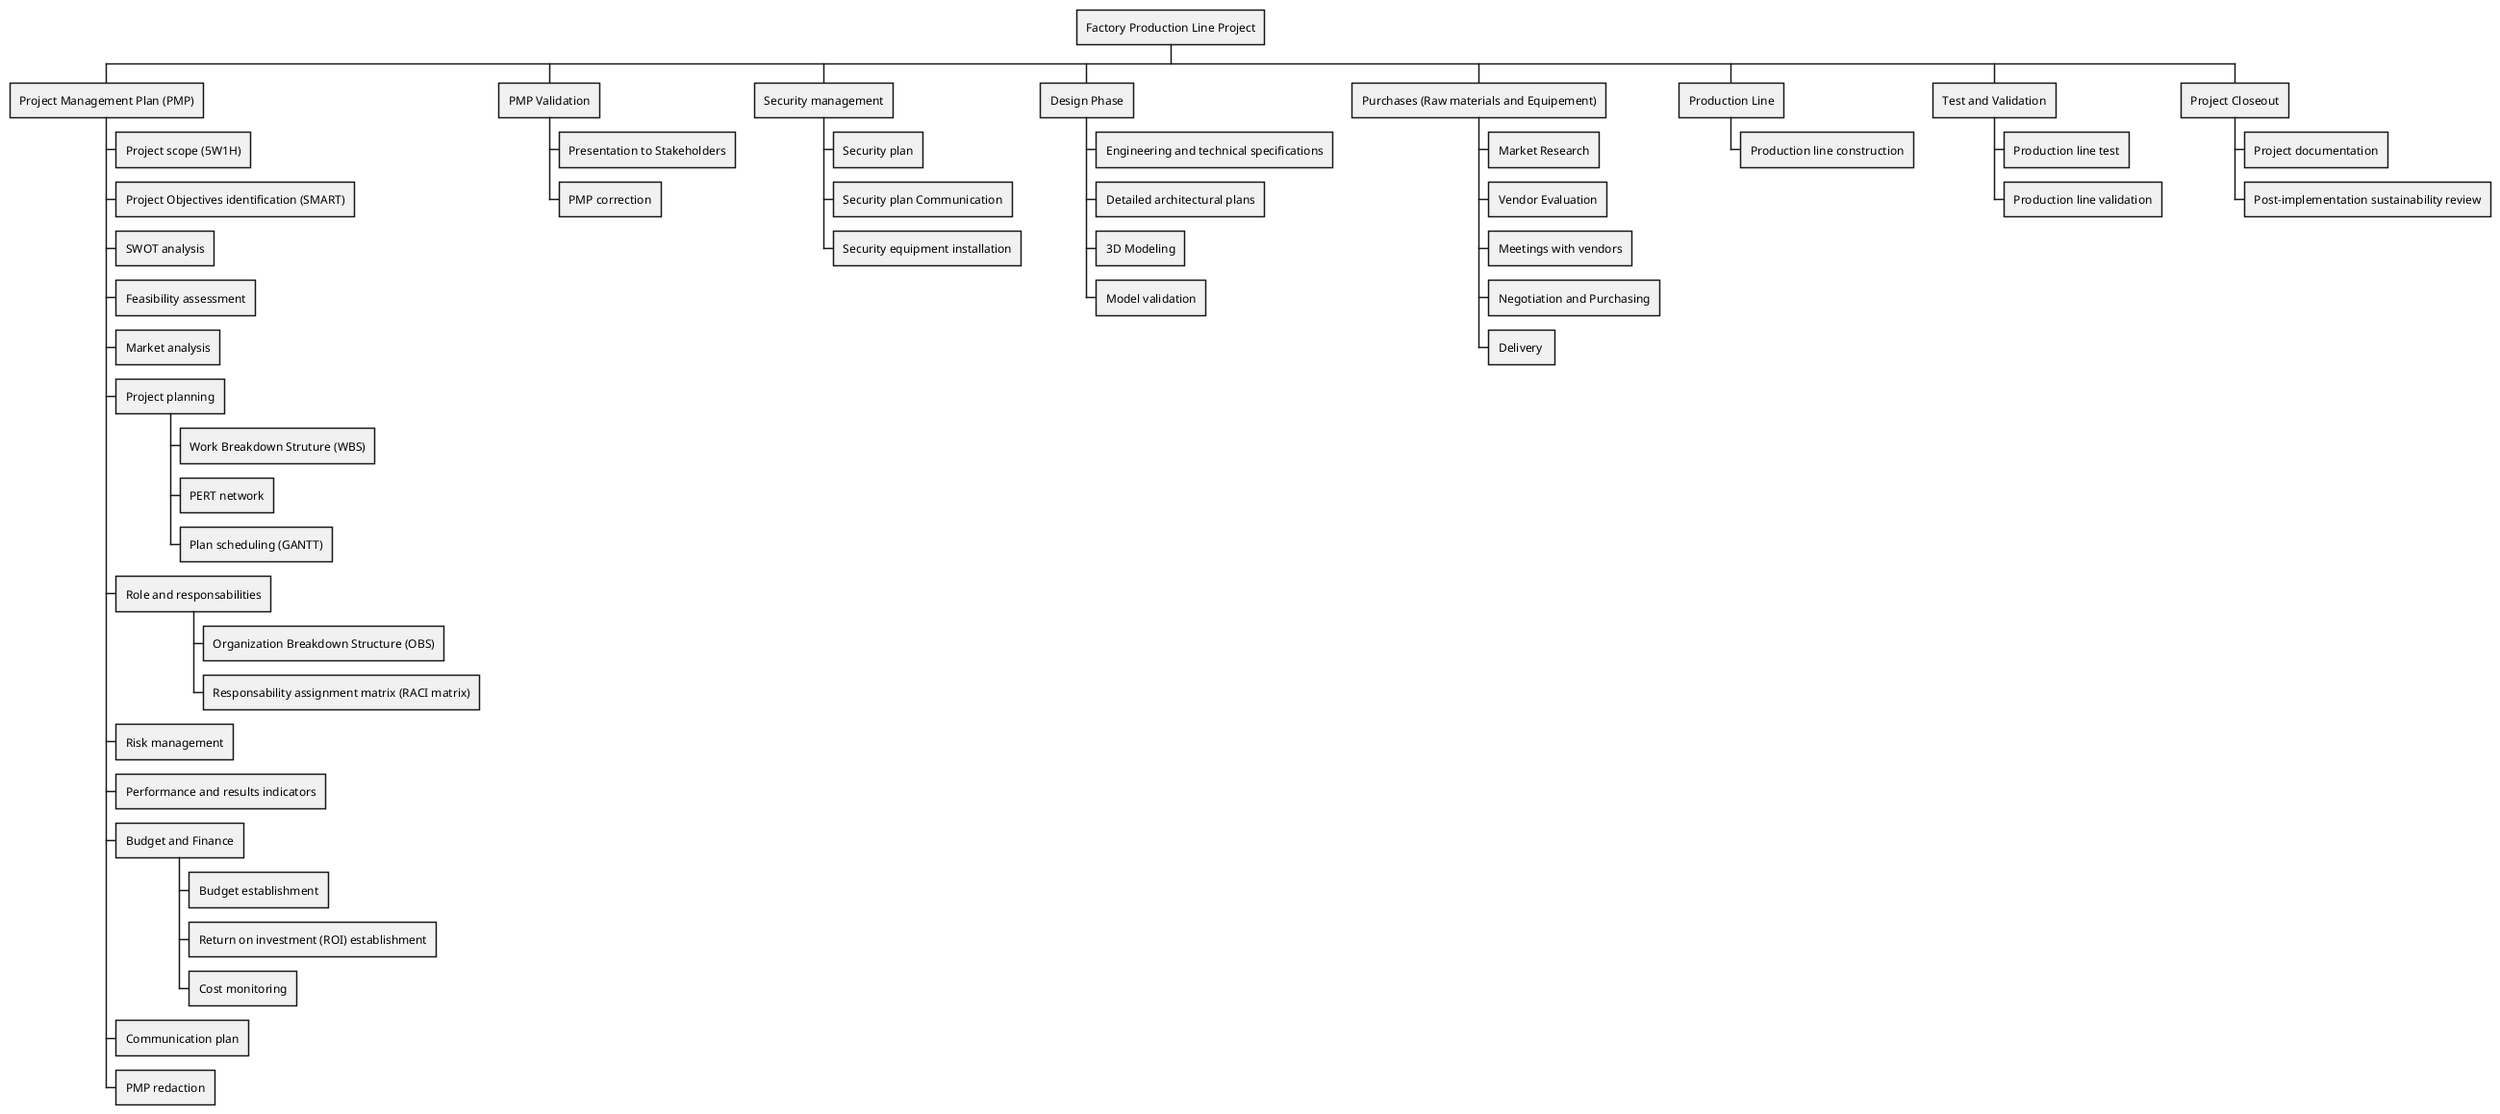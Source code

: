 @startwbs wbs
* Factory Production Line Project
** Project Management Plan (PMP)
*** Project scope (5W1H)
*** Project Objectives identification (SMART)
*** SWOT analysis
*** Feasibility assessment
*** Market analysis
*** Project planning
**** Work Breakdown Struture (WBS)
**** PERT network
**** Plan scheduling (GANTT)
*** Role and responsabilities
**** Organization Breakdown Structure (OBS)
**** Responsability assignment matrix (RACI matrix)
*** Risk management
*** Performance and results indicators
*** Budget and Finance
**** Budget establishment
**** Return on investment (ROI) establishment
**** Cost monitoring
*** Communication plan
*** PMP redaction

** PMP Validation
*** Presentation to Stakeholders
*** PMP correction

** Security management
*** Security plan
*** Security plan Communication
*** Security equipment installation

** Design Phase
*** Engineering and technical specifications
*** Detailed architectural plans
*** 3D Modeling
*** Model validation

** Purchases (Raw materials and Equipement)
*** Market Research
*** Vendor Evaluation
*** Meetings with vendors
*** Negotiation and Purchasing
*** Delivery 

** Production Line
*** Production line construction

** Test and Validation
*** Production line test
*** Production line validation

** Project Closeout
*** Project documentation
*** Post-implementation sustainability review

' ** Operations and Maintenance
' *** Development of operation manuals
' *** Establishment of maintenance schedules
' *** Training of personnel dedicated to maintenance
' *** Continuous improvement programs for sustainability practices
@endwbs